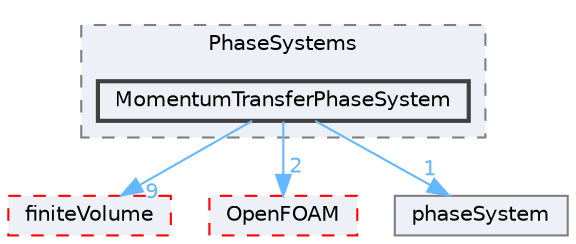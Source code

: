 digraph "src/phaseSystemModels/reactingEuler/multiphaseSystem/PhaseSystems/MomentumTransferPhaseSystem"
{
 // LATEX_PDF_SIZE
  bgcolor="transparent";
  edge [fontname=Helvetica,fontsize=10,labelfontname=Helvetica,labelfontsize=10];
  node [fontname=Helvetica,fontsize=10,shape=box,height=0.2,width=0.4];
  compound=true
  subgraph clusterdir_781c720f7306a7408b32d743fdc101ef {
    graph [ bgcolor="#edf0f7", pencolor="grey50", label="PhaseSystems", fontname=Helvetica,fontsize=10 style="filled,dashed", URL="dir_781c720f7306a7408b32d743fdc101ef.html",tooltip=""]
  dir_d1a802c91cd8a3c30f2f1f64a46382c0 [label="MomentumTransferPhaseSystem", fillcolor="#edf0f7", color="grey25", style="filled,bold", URL="dir_d1a802c91cd8a3c30f2f1f64a46382c0.html",tooltip=""];
  }
  dir_9bd15774b555cf7259a6fa18f99fe99b [label="finiteVolume", fillcolor="#edf0f7", color="red", style="filled,dashed", URL="dir_9bd15774b555cf7259a6fa18f99fe99b.html",tooltip=""];
  dir_c5473ff19b20e6ec4dfe5c310b3778a8 [label="OpenFOAM", fillcolor="#edf0f7", color="red", style="filled,dashed", URL="dir_c5473ff19b20e6ec4dfe5c310b3778a8.html",tooltip=""];
  dir_dfe19b54a98af0254be9d6c989217747 [label="phaseSystem", fillcolor="#edf0f7", color="grey50", style="filled", URL="dir_dfe19b54a98af0254be9d6c989217747.html",tooltip=""];
  dir_d1a802c91cd8a3c30f2f1f64a46382c0->dir_9bd15774b555cf7259a6fa18f99fe99b [headlabel="9", labeldistance=1.5 headhref="dir_002435_001387.html" href="dir_002435_001387.html" color="steelblue1" fontcolor="steelblue1"];
  dir_d1a802c91cd8a3c30f2f1f64a46382c0->dir_c5473ff19b20e6ec4dfe5c310b3778a8 [headlabel="2", labeldistance=1.5 headhref="dir_002435_002695.html" href="dir_002435_002695.html" color="steelblue1" fontcolor="steelblue1"];
  dir_d1a802c91cd8a3c30f2f1f64a46382c0->dir_dfe19b54a98af0254be9d6c989217747 [headlabel="1", labeldistance=1.5 headhref="dir_002435_002906.html" href="dir_002435_002906.html" color="steelblue1" fontcolor="steelblue1"];
}
